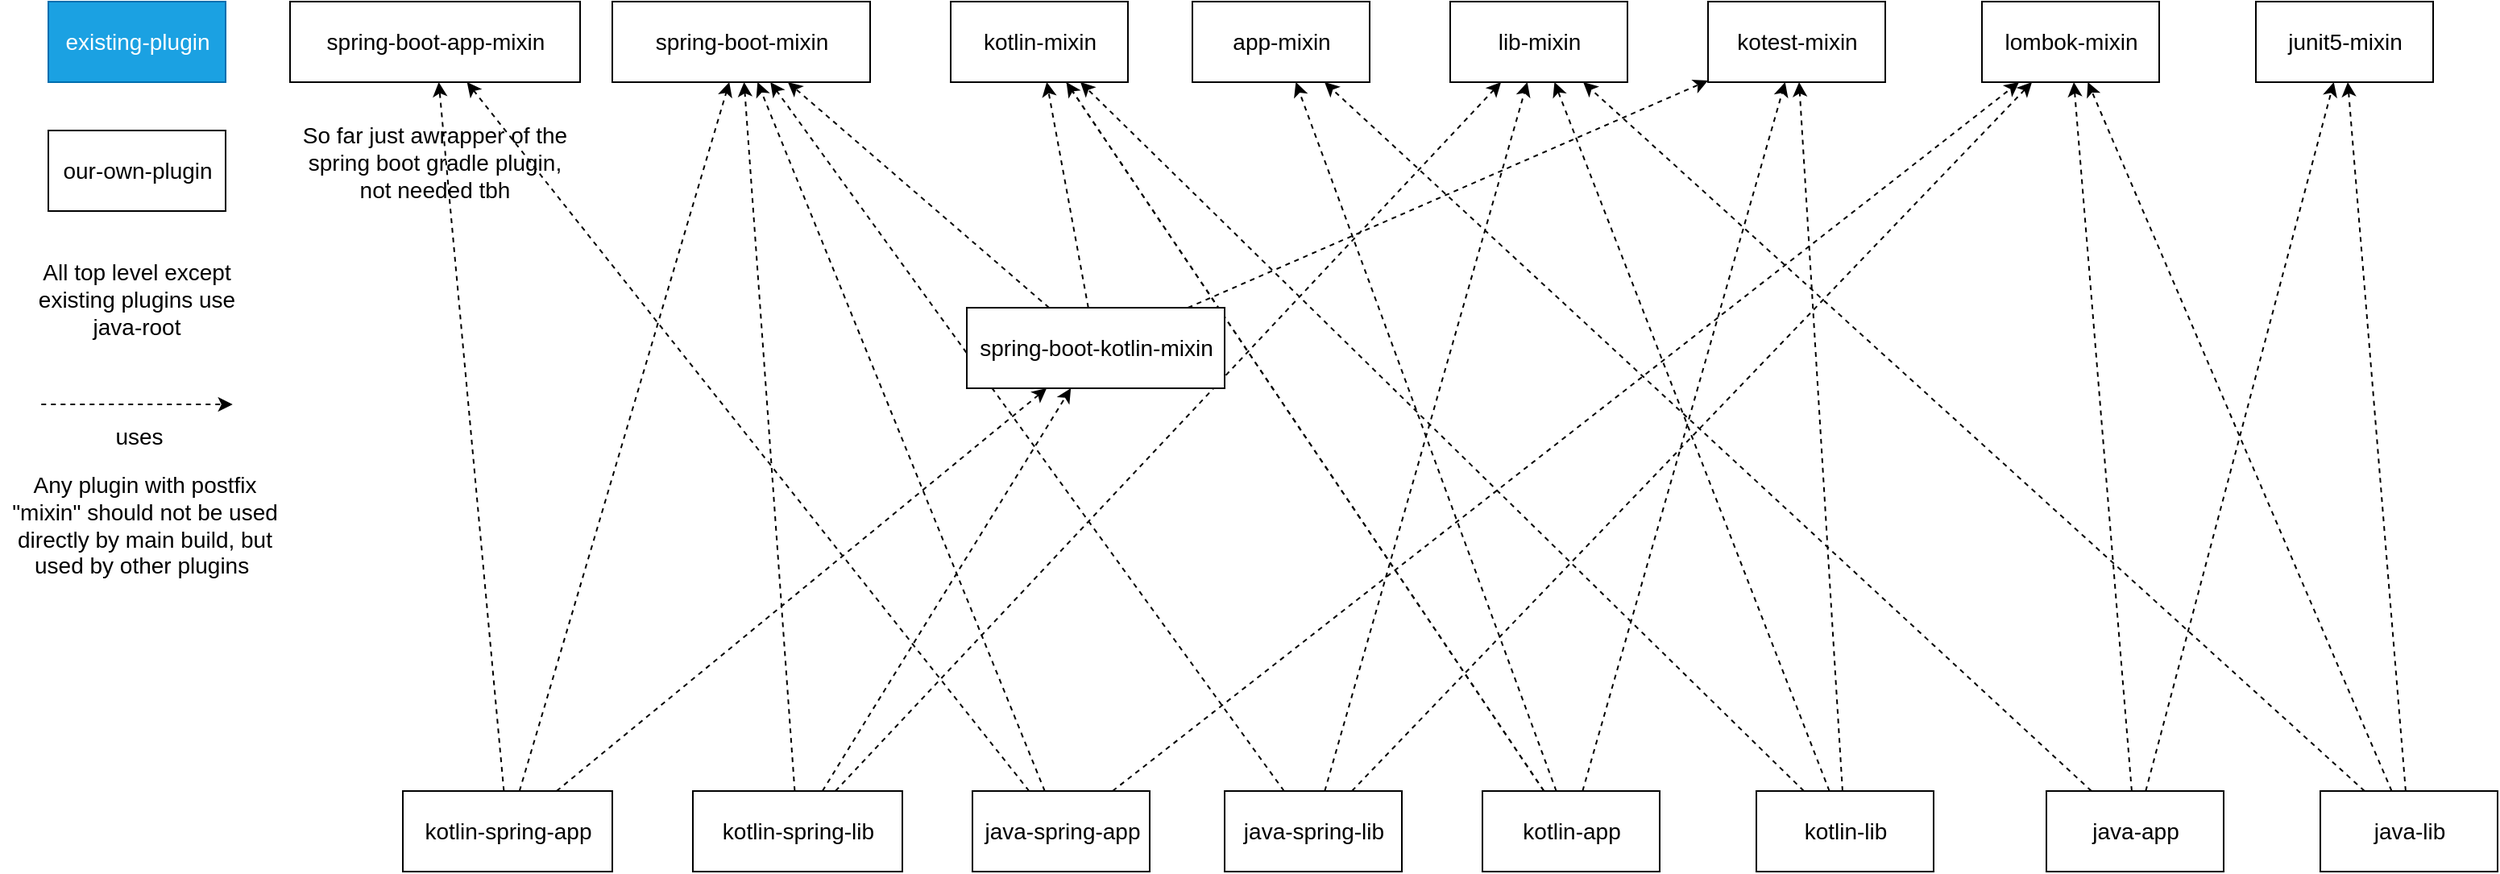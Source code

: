 <mxfile version="20.5.2" type="device"><diagram id="C5RBs43oDa-KdzZeNtuy" name="Original"><mxGraphModel dx="1365" dy="819" grid="1" gridSize="10" guides="1" tooltips="1" connect="1" arrows="1" fold="1" page="1" pageScale="1" pageWidth="827" pageHeight="1169" math="0" shadow="0"><root><mxCell id="WIyWlLk6GJQsqaUBKTNV-0"/><mxCell id="WIyWlLk6GJQsqaUBKTNV-1" parent="WIyWlLk6GJQsqaUBKTNV-0"/><mxCell id="U13rLyC3ijpVnZe6wkK2-4" value="So far just awrapper of the&lt;br&gt;spring boot gradle plugin, not needed tbh" style="text;html=1;strokeColor=none;fillColor=none;align=center;verticalAlign=middle;whiteSpace=wrap;rounded=0;fontFamily=Helvetica;fontSize=14;fontColor=default;" vertex="1" parent="WIyWlLk6GJQsqaUBKTNV-1"><mxGeometry x="185" y="90" width="170" height="60" as="geometry"/></mxCell><mxCell id="raQsjvOIOzGQ7u1p56Rl-12" style="rounded=0;orthogonalLoop=1;jettySize=auto;html=1;dashed=1;fontSize=14;" parent="WIyWlLk6GJQsqaUBKTNV-1" source="raQsjvOIOzGQ7u1p56Rl-2" target="raQsjvOIOzGQ7u1p56Rl-8" edge="1"><mxGeometry relative="1" as="geometry"/></mxCell><mxCell id="raQsjvOIOzGQ7u1p56Rl-14" style="rounded=0;orthogonalLoop=1;jettySize=auto;html=1;dashed=1;fontSize=14;" parent="WIyWlLk6GJQsqaUBKTNV-1" source="raQsjvOIOzGQ7u1p56Rl-2" target="raQsjvOIOzGQ7u1p56Rl-6" edge="1"><mxGeometry relative="1" as="geometry"/></mxCell><mxCell id="raQsjvOIOzGQ7u1p56Rl-68" style="edgeStyle=none;rounded=0;orthogonalLoop=1;jettySize=auto;html=1;dashed=1;fontSize=14;" parent="WIyWlLk6GJQsqaUBKTNV-1" source="raQsjvOIOzGQ7u1p56Rl-2" target="raQsjvOIOzGQ7u1p56Rl-17" edge="1"><mxGeometry relative="1" as="geometry"/></mxCell><mxCell id="raQsjvOIOzGQ7u1p56Rl-2" value="java-app" style="html=1;fontSize=14;" parent="WIyWlLk6GJQsqaUBKTNV-1" vertex="1"><mxGeometry x="1270" y="510" width="110" height="50" as="geometry"/></mxCell><mxCell id="raQsjvOIOzGQ7u1p56Rl-15" style="rounded=0;orthogonalLoop=1;jettySize=auto;html=1;dashed=1;fontSize=14;" parent="WIyWlLk6GJQsqaUBKTNV-1" source="raQsjvOIOzGQ7u1p56Rl-3" target="raQsjvOIOzGQ7u1p56Rl-8" edge="1"><mxGeometry relative="1" as="geometry"/></mxCell><mxCell id="raQsjvOIOzGQ7u1p56Rl-16" style="rounded=0;orthogonalLoop=1;jettySize=auto;html=1;dashed=1;fontSize=14;" parent="WIyWlLk6GJQsqaUBKTNV-1" source="raQsjvOIOzGQ7u1p56Rl-3" target="raQsjvOIOzGQ7u1p56Rl-6" edge="1"><mxGeometry relative="1" as="geometry"/></mxCell><mxCell id="raQsjvOIOzGQ7u1p56Rl-22" style="rounded=0;orthogonalLoop=1;jettySize=auto;html=1;dashed=1;fontSize=14;" parent="WIyWlLk6GJQsqaUBKTNV-1" source="raQsjvOIOzGQ7u1p56Rl-3" target="raQsjvOIOzGQ7u1p56Rl-18" edge="1"><mxGeometry relative="1" as="geometry"/></mxCell><mxCell id="raQsjvOIOzGQ7u1p56Rl-3" value="java-lib" style="html=1;fontSize=14;" parent="WIyWlLk6GJQsqaUBKTNV-1" vertex="1"><mxGeometry x="1440" y="510" width="110" height="50" as="geometry"/></mxCell><mxCell id="raQsjvOIOzGQ7u1p56Rl-6" value="junit5-mixin" style="html=1;fontSize=14;" parent="WIyWlLk6GJQsqaUBKTNV-1" vertex="1"><mxGeometry x="1400" y="20" width="110" height="50" as="geometry"/></mxCell><mxCell id="raQsjvOIOzGQ7u1p56Rl-8" value="lombok-mixin" style="html=1;fontSize=14;" parent="WIyWlLk6GJQsqaUBKTNV-1" vertex="1"><mxGeometry x="1230" y="20" width="110" height="50" as="geometry"/></mxCell><mxCell id="raQsjvOIOzGQ7u1p56Rl-17" value="app-mixin" style="html=1;fontSize=14;" parent="WIyWlLk6GJQsqaUBKTNV-1" vertex="1"><mxGeometry x="740" y="20" width="110" height="50" as="geometry"/></mxCell><mxCell id="raQsjvOIOzGQ7u1p56Rl-18" value="lib-mixin" style="html=1;fontSize=14;" parent="WIyWlLk6GJQsqaUBKTNV-1" vertex="1"><mxGeometry x="900" y="20" width="110" height="50" as="geometry"/></mxCell><mxCell id="raQsjvOIOzGQ7u1p56Rl-24" value="All top level except existing plugins use java-root" style="text;html=1;strokeColor=none;fillColor=none;align=center;verticalAlign=middle;whiteSpace=wrap;rounded=0;fontSize=14;" parent="WIyWlLk6GJQsqaUBKTNV-1" vertex="1"><mxGeometry x="10" y="180" width="150" height="50" as="geometry"/></mxCell><mxCell id="raQsjvOIOzGQ7u1p56Rl-29" style="rounded=0;orthogonalLoop=1;jettySize=auto;html=1;dashed=1;fontSize=14;" parent="WIyWlLk6GJQsqaUBKTNV-1" source="raQsjvOIOzGQ7u1p56Rl-27" target="raQsjvOIOzGQ7u1p56Rl-25" edge="1"><mxGeometry relative="1" as="geometry"/></mxCell><mxCell id="raQsjvOIOzGQ7u1p56Rl-66" style="edgeStyle=none;rounded=0;orthogonalLoop=1;jettySize=auto;html=1;dashed=1;fontSize=14;" parent="WIyWlLk6GJQsqaUBKTNV-1" source="raQsjvOIOzGQ7u1p56Rl-27" target="raQsjvOIOzGQ7u1p56Rl-17" edge="1"><mxGeometry relative="1" as="geometry"/></mxCell><mxCell id="raQsjvOIOzGQ7u1p56Rl-82" style="edgeStyle=none;rounded=0;orthogonalLoop=1;jettySize=auto;html=1;dashed=1;fontSize=14;" parent="WIyWlLk6GJQsqaUBKTNV-1" source="raQsjvOIOzGQ7u1p56Rl-27" target="raQsjvOIOzGQ7u1p56Rl-80" edge="1"><mxGeometry relative="1" as="geometry"/></mxCell><mxCell id="raQsjvOIOzGQ7u1p56Rl-27" value="kotlin-app" style="html=1;fontSize=14;" parent="WIyWlLk6GJQsqaUBKTNV-1" vertex="1"><mxGeometry x="920" y="510" width="110" height="50" as="geometry"/></mxCell><mxCell id="raQsjvOIOzGQ7u1p56Rl-30" style="rounded=0;orthogonalLoop=1;jettySize=auto;html=1;dashed=1;fontSize=14;" parent="WIyWlLk6GJQsqaUBKTNV-1" source="raQsjvOIOzGQ7u1p56Rl-28" target="raQsjvOIOzGQ7u1p56Rl-25" edge="1"><mxGeometry relative="1" as="geometry"/></mxCell><mxCell id="raQsjvOIOzGQ7u1p56Rl-34" style="rounded=0;orthogonalLoop=1;jettySize=auto;html=1;dashed=1;fontSize=14;" parent="WIyWlLk6GJQsqaUBKTNV-1" source="raQsjvOIOzGQ7u1p56Rl-28" target="raQsjvOIOzGQ7u1p56Rl-18" edge="1"><mxGeometry relative="1" as="geometry"/></mxCell><mxCell id="raQsjvOIOzGQ7u1p56Rl-83" style="edgeStyle=none;rounded=0;orthogonalLoop=1;jettySize=auto;html=1;dashed=1;fontSize=14;" parent="WIyWlLk6GJQsqaUBKTNV-1" source="raQsjvOIOzGQ7u1p56Rl-28" target="raQsjvOIOzGQ7u1p56Rl-80" edge="1"><mxGeometry relative="1" as="geometry"/></mxCell><mxCell id="raQsjvOIOzGQ7u1p56Rl-28" value="kotlin-lib" style="html=1;fontSize=14;" parent="WIyWlLk6GJQsqaUBKTNV-1" vertex="1"><mxGeometry x="1090" y="510" width="110" height="50" as="geometry"/></mxCell><mxCell id="raQsjvOIOzGQ7u1p56Rl-37" style="rounded=0;orthogonalLoop=1;jettySize=auto;html=1;dashed=1;fontSize=14;" parent="WIyWlLk6GJQsqaUBKTNV-1" source="raQsjvOIOzGQ7u1p56Rl-35" target="raQsjvOIOzGQ7u1p56Rl-8" edge="1"><mxGeometry relative="1" as="geometry"/></mxCell><mxCell id="raQsjvOIOzGQ7u1p56Rl-63" style="rounded=0;orthogonalLoop=1;jettySize=auto;html=1;dashed=1;fontSize=14;" parent="WIyWlLk6GJQsqaUBKTNV-1" source="raQsjvOIOzGQ7u1p56Rl-35" target="ZStENgd4W3VJ9Ewi2s_1-3" edge="1"><mxGeometry relative="1" as="geometry"/></mxCell><mxCell id="U13rLyC3ijpVnZe6wkK2-3" style="edgeStyle=none;shape=connector;rounded=0;orthogonalLoop=1;jettySize=auto;html=1;dashed=1;labelBackgroundColor=default;strokeColor=default;fontFamily=Helvetica;fontSize=14;fontColor=default;endArrow=classic;" edge="1" parent="WIyWlLk6GJQsqaUBKTNV-1" source="raQsjvOIOzGQ7u1p56Rl-35" target="raQsjvOIOzGQ7u1p56Rl-55"><mxGeometry relative="1" as="geometry"/></mxCell><mxCell id="raQsjvOIOzGQ7u1p56Rl-35" value="java-spring-app" style="html=1;fontSize=14;" parent="WIyWlLk6GJQsqaUBKTNV-1" vertex="1"><mxGeometry x="603.5" y="510" width="110" height="50" as="geometry"/></mxCell><mxCell id="raQsjvOIOzGQ7u1p56Rl-40" style="rounded=0;orthogonalLoop=1;jettySize=auto;html=1;dashed=1;fontSize=14;" parent="WIyWlLk6GJQsqaUBKTNV-1" source="raQsjvOIOzGQ7u1p56Rl-39" target="raQsjvOIOzGQ7u1p56Rl-55" edge="1"><mxGeometry relative="1" as="geometry"><mxPoint x="535.417" y="260" as="targetPoint"/></mxGeometry></mxCell><mxCell id="raQsjvOIOzGQ7u1p56Rl-43" style="rounded=0;orthogonalLoop=1;jettySize=auto;html=1;dashed=1;fontSize=14;" parent="WIyWlLk6GJQsqaUBKTNV-1" source="raQsjvOIOzGQ7u1p56Rl-39" target="raQsjvOIOzGQ7u1p56Rl-8" edge="1"><mxGeometry relative="1" as="geometry"/></mxCell><mxCell id="raQsjvOIOzGQ7u1p56Rl-39" value="java-spring-lib" style="html=1;fontSize=14;" parent="WIyWlLk6GJQsqaUBKTNV-1" vertex="1"><mxGeometry x="760" y="510" width="110" height="50" as="geometry"/></mxCell><mxCell id="raQsjvOIOzGQ7u1p56Rl-75" style="edgeStyle=none;rounded=0;orthogonalLoop=1;jettySize=auto;html=1;dashed=1;fontSize=14;" parent="WIyWlLk6GJQsqaUBKTNV-1" source="raQsjvOIOzGQ7u1p56Rl-45" target="raQsjvOIOzGQ7u1p56Rl-72" edge="1"><mxGeometry relative="1" as="geometry"/></mxCell><mxCell id="U13rLyC3ijpVnZe6wkK2-2" style="edgeStyle=none;rounded=0;orthogonalLoop=1;jettySize=auto;html=1;fontSize=14;dashed=1;" edge="1" parent="WIyWlLk6GJQsqaUBKTNV-1" source="raQsjvOIOzGQ7u1p56Rl-45" target="raQsjvOIOzGQ7u1p56Rl-55"><mxGeometry relative="1" as="geometry"/></mxCell><mxCell id="U13rLyC3ijpVnZe6wkK2-6" style="edgeStyle=none;shape=connector;rounded=0;orthogonalLoop=1;jettySize=auto;html=1;dashed=1;labelBackgroundColor=default;strokeColor=default;fontFamily=Helvetica;fontSize=14;fontColor=default;endArrow=classic;" edge="1" parent="WIyWlLk6GJQsqaUBKTNV-1" source="raQsjvOIOzGQ7u1p56Rl-45" target="ZStENgd4W3VJ9Ewi2s_1-3"><mxGeometry relative="1" as="geometry"/></mxCell><mxCell id="raQsjvOIOzGQ7u1p56Rl-45" value="kotlin-spring-app" style="html=1;fontSize=14;" parent="WIyWlLk6GJQsqaUBKTNV-1" vertex="1"><mxGeometry x="250" y="510" width="130" height="50" as="geometry"/></mxCell><mxCell id="raQsjvOIOzGQ7u1p56Rl-67" style="edgeStyle=none;rounded=0;orthogonalLoop=1;jettySize=auto;html=1;dashed=1;fontSize=14;" parent="WIyWlLk6GJQsqaUBKTNV-1" source="raQsjvOIOzGQ7u1p56Rl-46" target="raQsjvOIOzGQ7u1p56Rl-55" edge="1"><mxGeometry relative="1" as="geometry"><mxPoint x="508.75" y="260" as="targetPoint"/></mxGeometry></mxCell><mxCell id="raQsjvOIOzGQ7u1p56Rl-76" style="edgeStyle=none;rounded=0;orthogonalLoop=1;jettySize=auto;html=1;dashed=1;fontSize=14;" parent="WIyWlLk6GJQsqaUBKTNV-1" source="raQsjvOIOzGQ7u1p56Rl-46" target="raQsjvOIOzGQ7u1p56Rl-72" edge="1"><mxGeometry relative="1" as="geometry"/></mxCell><mxCell id="raQsjvOIOzGQ7u1p56Rl-46" value="kotlin-spring-lib" style="html=1;fontSize=14;" parent="WIyWlLk6GJQsqaUBKTNV-1" vertex="1"><mxGeometry x="430" y="510" width="130" height="50" as="geometry"/></mxCell><mxCell id="raQsjvOIOzGQ7u1p56Rl-55" value="spring-boot-mixin" style="html=1;fontSize=14;" parent="WIyWlLk6GJQsqaUBKTNV-1" vertex="1"><mxGeometry x="380" y="20" width="160" height="50" as="geometry"/></mxCell><mxCell id="raQsjvOIOzGQ7u1p56Rl-58" style="rounded=0;orthogonalLoop=1;jettySize=auto;html=1;dashed=1;fontSize=14;" parent="WIyWlLk6GJQsqaUBKTNV-1" source="raQsjvOIOzGQ7u1p56Rl-46" target="raQsjvOIOzGQ7u1p56Rl-18" edge="1"><mxGeometry relative="1" as="geometry"><mxPoint x="478.421" y="210" as="sourcePoint"/></mxGeometry></mxCell><mxCell id="raQsjvOIOzGQ7u1p56Rl-60" style="rounded=0;orthogonalLoop=1;jettySize=auto;html=1;dashed=1;fontSize=14;" parent="WIyWlLk6GJQsqaUBKTNV-1" source="raQsjvOIOzGQ7u1p56Rl-39" target="raQsjvOIOzGQ7u1p56Rl-18" edge="1"><mxGeometry relative="1" as="geometry"><mxPoint x="544.474" y="210" as="sourcePoint"/></mxGeometry></mxCell><mxCell id="raQsjvOIOzGQ7u1p56Rl-25" value="kotlin-mixin" style="html=1;fontSize=14;" parent="WIyWlLk6GJQsqaUBKTNV-1" vertex="1"><mxGeometry x="590" y="20" width="110" height="50" as="geometry"/></mxCell><mxCell id="raQsjvOIOzGQ7u1p56Rl-64" value="" style="rounded=0;orthogonalLoop=1;jettySize=auto;html=1;dashed=1;fontSize=14;endArrow=none;" parent="WIyWlLk6GJQsqaUBKTNV-1" source="raQsjvOIOzGQ7u1p56Rl-27" target="raQsjvOIOzGQ7u1p56Rl-25" edge="1"><mxGeometry relative="1" as="geometry"><mxPoint x="532.059" y="530" as="sourcePoint"/><mxPoint x="477.941" y="70" as="targetPoint"/></mxGeometry></mxCell><mxCell id="raQsjvOIOzGQ7u1p56Rl-74" style="edgeStyle=none;rounded=0;orthogonalLoop=1;jettySize=auto;html=1;dashed=1;fontSize=14;" parent="WIyWlLk6GJQsqaUBKTNV-1" source="raQsjvOIOzGQ7u1p56Rl-72" target="raQsjvOIOzGQ7u1p56Rl-25" edge="1"><mxGeometry relative="1" as="geometry"/></mxCell><mxCell id="raQsjvOIOzGQ7u1p56Rl-81" style="edgeStyle=none;rounded=0;orthogonalLoop=1;jettySize=auto;html=1;dashed=1;fontSize=14;" parent="WIyWlLk6GJQsqaUBKTNV-1" source="raQsjvOIOzGQ7u1p56Rl-72" target="raQsjvOIOzGQ7u1p56Rl-80" edge="1"><mxGeometry relative="1" as="geometry"/></mxCell><mxCell id="ZStENgd4W3VJ9Ewi2s_1-2" style="edgeStyle=none;rounded=0;orthogonalLoop=1;jettySize=auto;html=1;dashed=1;" parent="WIyWlLk6GJQsqaUBKTNV-1" source="raQsjvOIOzGQ7u1p56Rl-72" target="raQsjvOIOzGQ7u1p56Rl-55" edge="1"><mxGeometry relative="1" as="geometry"/></mxCell><mxCell id="raQsjvOIOzGQ7u1p56Rl-72" value="spring-boot-kotlin-mixin" style="html=1;fontSize=14;" parent="WIyWlLk6GJQsqaUBKTNV-1" vertex="1"><mxGeometry x="600" y="210" width="160" height="50" as="geometry"/></mxCell><mxCell id="raQsjvOIOzGQ7u1p56Rl-77" style="rounded=0;orthogonalLoop=1;jettySize=auto;html=1;dashed=1;fontSize=14;" parent="WIyWlLk6GJQsqaUBKTNV-1" edge="1"><mxGeometry relative="1" as="geometry"><mxPoint x="25.63" y="270" as="sourcePoint"/><mxPoint x="144.38" y="270" as="targetPoint"/></mxGeometry></mxCell><mxCell id="raQsjvOIOzGQ7u1p56Rl-78" value="uses" style="edgeLabel;html=1;align=center;verticalAlign=middle;resizable=0;points=[];fontSize=14;" parent="raQsjvOIOzGQ7u1p56Rl-77" vertex="1" connectable="0"><mxGeometry x="0.15" y="-1" relative="1" as="geometry"><mxPoint x="-8" y="19" as="offset"/></mxGeometry></mxCell><mxCell id="raQsjvOIOzGQ7u1p56Rl-80" value="kotest-mixin" style="html=1;fontSize=14;" parent="WIyWlLk6GJQsqaUBKTNV-1" vertex="1"><mxGeometry x="1060" y="20" width="110" height="50" as="geometry"/></mxCell><mxCell id="VuP8gwxUQHvPvyphuHZh-0" value="existing-plugin" style="html=1;fontSize=14;fillColor=#1ba1e2;fontColor=#ffffff;strokeColor=#006EAF;" parent="WIyWlLk6GJQsqaUBKTNV-1" vertex="1"><mxGeometry x="30" y="20" width="110" height="50" as="geometry"/></mxCell><mxCell id="VuP8gwxUQHvPvyphuHZh-1" value="our-own-plugin" style="html=1;fontSize=14;" parent="WIyWlLk6GJQsqaUBKTNV-1" vertex="1"><mxGeometry x="30" y="100" width="110" height="50" as="geometry"/></mxCell><mxCell id="_B-cAE7zD9uw-gYqAtsZ-0" value="Any plugin with postfix &quot;mixin&quot; should not be used directly by main build, but used by other plugins&amp;nbsp;" style="text;html=1;strokeColor=none;fillColor=none;align=center;verticalAlign=middle;whiteSpace=wrap;rounded=0;fontSize=14;" parent="WIyWlLk6GJQsqaUBKTNV-1" vertex="1"><mxGeometry y="310" width="180" height="70" as="geometry"/></mxCell><mxCell id="ZStENgd4W3VJ9Ewi2s_1-3" value="spring-boot-app-mixin" style="html=1;fontSize=14;" parent="WIyWlLk6GJQsqaUBKTNV-1" vertex="1"><mxGeometry x="180" y="20" width="180" height="50" as="geometry"/></mxCell></root></mxGraphModel></diagram></mxfile>